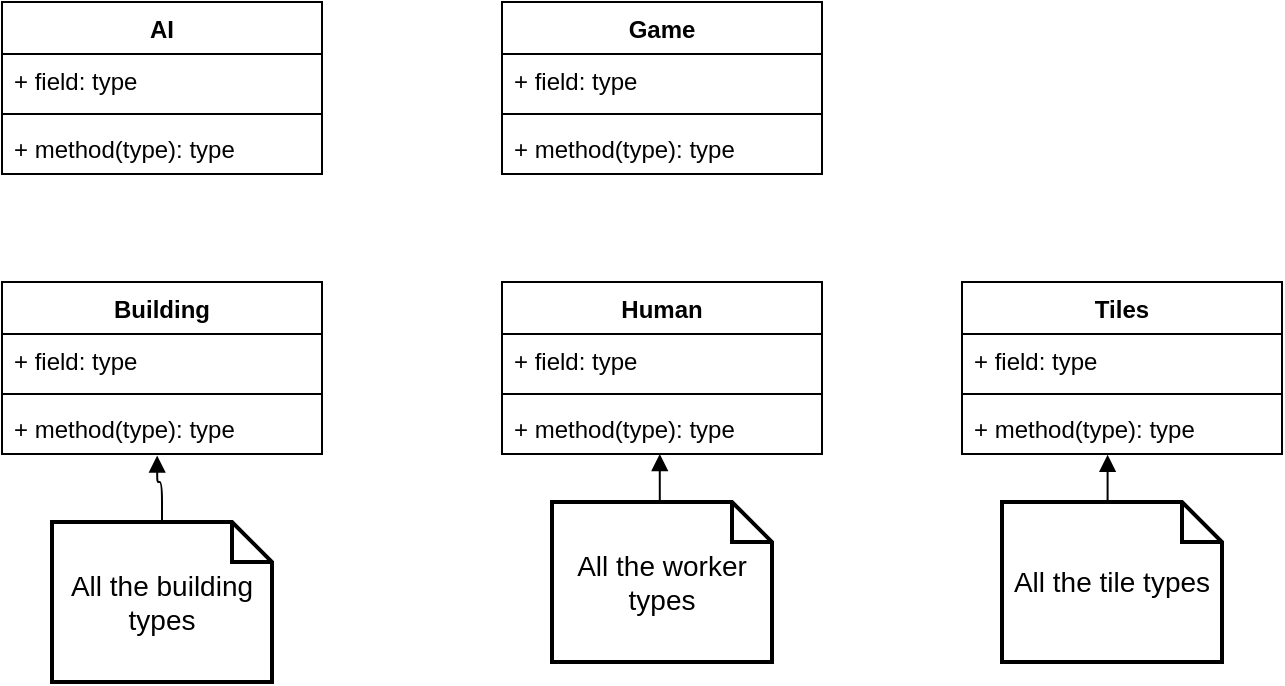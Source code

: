 <mxfile version="24.7.17">
  <diagram name="Page-1" id="8WHNU6xfpTryqe84KKCY">
    <mxGraphModel dx="1674" dy="875" grid="1" gridSize="10" guides="1" tooltips="1" connect="1" arrows="1" fold="1" page="1" pageScale="1" pageWidth="850" pageHeight="1100" background="none" math="0" shadow="0">
      <root>
        <mxCell id="0" />
        <mxCell id="1" parent="0" />
        <mxCell id="EJmpPD6O-zshhZG2h9Ho-422" value="AI" style="swimlane;fontStyle=1;align=center;verticalAlign=top;childLayout=stackLayout;horizontal=1;startSize=26;horizontalStack=0;resizeParent=1;resizeParentMax=0;resizeLast=0;collapsible=1;marginBottom=0;whiteSpace=wrap;html=1;labelBackgroundColor=none;rounded=0;" parent="1" vertex="1">
          <mxGeometry x="150" y="180" width="160" height="86" as="geometry" />
        </mxCell>
        <mxCell id="EJmpPD6O-zshhZG2h9Ho-423" value="+ field: type" style="text;strokeColor=none;fillColor=none;align=left;verticalAlign=top;spacingLeft=4;spacingRight=4;overflow=hidden;rotatable=0;points=[[0,0.5],[1,0.5]];portConstraint=eastwest;whiteSpace=wrap;html=1;labelBackgroundColor=none;rounded=0;" parent="EJmpPD6O-zshhZG2h9Ho-422" vertex="1">
          <mxGeometry y="26" width="160" height="26" as="geometry" />
        </mxCell>
        <mxCell id="EJmpPD6O-zshhZG2h9Ho-424" value="" style="line;strokeWidth=1;fillColor=none;align=left;verticalAlign=middle;spacingTop=-1;spacingLeft=3;spacingRight=3;rotatable=0;labelPosition=right;points=[];portConstraint=eastwest;labelBackgroundColor=none;rounded=0;" parent="EJmpPD6O-zshhZG2h9Ho-422" vertex="1">
          <mxGeometry y="52" width="160" height="8" as="geometry" />
        </mxCell>
        <mxCell id="EJmpPD6O-zshhZG2h9Ho-425" value="+ method(type): type" style="text;strokeColor=none;fillColor=none;align=left;verticalAlign=top;spacingLeft=4;spacingRight=4;overflow=hidden;rotatable=0;points=[[0,0.5],[1,0.5]];portConstraint=eastwest;whiteSpace=wrap;html=1;labelBackgroundColor=none;rounded=0;" parent="EJmpPD6O-zshhZG2h9Ho-422" vertex="1">
          <mxGeometry y="60" width="160" height="26" as="geometry" />
        </mxCell>
        <mxCell id="EJmpPD6O-zshhZG2h9Ho-426" value="Game" style="swimlane;fontStyle=1;align=center;verticalAlign=top;childLayout=stackLayout;horizontal=1;startSize=26;horizontalStack=0;resizeParent=1;resizeParentMax=0;resizeLast=0;collapsible=1;marginBottom=0;whiteSpace=wrap;html=1;labelBackgroundColor=none;rounded=0;" parent="1" vertex="1">
          <mxGeometry x="400" y="180" width="160" height="86" as="geometry" />
        </mxCell>
        <mxCell id="EJmpPD6O-zshhZG2h9Ho-427" value="+ field: type" style="text;strokeColor=none;fillColor=none;align=left;verticalAlign=top;spacingLeft=4;spacingRight=4;overflow=hidden;rotatable=0;points=[[0,0.5],[1,0.5]];portConstraint=eastwest;whiteSpace=wrap;html=1;labelBackgroundColor=none;rounded=0;" parent="EJmpPD6O-zshhZG2h9Ho-426" vertex="1">
          <mxGeometry y="26" width="160" height="26" as="geometry" />
        </mxCell>
        <mxCell id="EJmpPD6O-zshhZG2h9Ho-428" value="" style="line;strokeWidth=1;fillColor=none;align=left;verticalAlign=middle;spacingTop=-1;spacingLeft=3;spacingRight=3;rotatable=0;labelPosition=right;points=[];portConstraint=eastwest;labelBackgroundColor=none;rounded=0;" parent="EJmpPD6O-zshhZG2h9Ho-426" vertex="1">
          <mxGeometry y="52" width="160" height="8" as="geometry" />
        </mxCell>
        <mxCell id="EJmpPD6O-zshhZG2h9Ho-429" value="+ method(type): type" style="text;strokeColor=none;fillColor=none;align=left;verticalAlign=top;spacingLeft=4;spacingRight=4;overflow=hidden;rotatable=0;points=[[0,0.5],[1,0.5]];portConstraint=eastwest;whiteSpace=wrap;html=1;labelBackgroundColor=none;rounded=0;" parent="EJmpPD6O-zshhZG2h9Ho-426" vertex="1">
          <mxGeometry y="60" width="160" height="26" as="geometry" />
        </mxCell>
        <mxCell id="EJmpPD6O-zshhZG2h9Ho-430" value="Human" style="swimlane;fontStyle=1;align=center;verticalAlign=top;childLayout=stackLayout;horizontal=1;startSize=26;horizontalStack=0;resizeParent=1;resizeParentMax=0;resizeLast=0;collapsible=1;marginBottom=0;whiteSpace=wrap;html=1;labelBackgroundColor=none;rounded=0;" parent="1" vertex="1">
          <mxGeometry x="400" y="320" width="160" height="86" as="geometry" />
        </mxCell>
        <mxCell id="EJmpPD6O-zshhZG2h9Ho-431" value="+ field: type" style="text;strokeColor=none;fillColor=none;align=left;verticalAlign=top;spacingLeft=4;spacingRight=4;overflow=hidden;rotatable=0;points=[[0,0.5],[1,0.5]];portConstraint=eastwest;whiteSpace=wrap;html=1;labelBackgroundColor=none;rounded=0;" parent="EJmpPD6O-zshhZG2h9Ho-430" vertex="1">
          <mxGeometry y="26" width="160" height="26" as="geometry" />
        </mxCell>
        <mxCell id="EJmpPD6O-zshhZG2h9Ho-432" value="" style="line;strokeWidth=1;fillColor=none;align=left;verticalAlign=middle;spacingTop=-1;spacingLeft=3;spacingRight=3;rotatable=0;labelPosition=right;points=[];portConstraint=eastwest;labelBackgroundColor=none;rounded=0;" parent="EJmpPD6O-zshhZG2h9Ho-430" vertex="1">
          <mxGeometry y="52" width="160" height="8" as="geometry" />
        </mxCell>
        <mxCell id="EJmpPD6O-zshhZG2h9Ho-433" value="+ method(type): type" style="text;strokeColor=none;fillColor=none;align=left;verticalAlign=top;spacingLeft=4;spacingRight=4;overflow=hidden;rotatable=0;points=[[0,0.5],[1,0.5]];portConstraint=eastwest;whiteSpace=wrap;html=1;labelBackgroundColor=none;rounded=0;" parent="EJmpPD6O-zshhZG2h9Ho-430" vertex="1">
          <mxGeometry y="60" width="160" height="26" as="geometry" />
        </mxCell>
        <mxCell id="EJmpPD6O-zshhZG2h9Ho-434" value="Building" style="swimlane;fontStyle=1;align=center;verticalAlign=top;childLayout=stackLayout;horizontal=1;startSize=26;horizontalStack=0;resizeParent=1;resizeParentMax=0;resizeLast=0;collapsible=1;marginBottom=0;whiteSpace=wrap;html=1;labelBackgroundColor=none;rounded=0;" parent="1" vertex="1">
          <mxGeometry x="150" y="320" width="160" height="86" as="geometry" />
        </mxCell>
        <mxCell id="EJmpPD6O-zshhZG2h9Ho-435" value="+ field: type" style="text;strokeColor=none;fillColor=none;align=left;verticalAlign=top;spacingLeft=4;spacingRight=4;overflow=hidden;rotatable=0;points=[[0,0.5],[1,0.5]];portConstraint=eastwest;whiteSpace=wrap;html=1;labelBackgroundColor=none;rounded=0;" parent="EJmpPD6O-zshhZG2h9Ho-434" vertex="1">
          <mxGeometry y="26" width="160" height="26" as="geometry" />
        </mxCell>
        <mxCell id="EJmpPD6O-zshhZG2h9Ho-436" value="" style="line;strokeWidth=1;fillColor=none;align=left;verticalAlign=middle;spacingTop=-1;spacingLeft=3;spacingRight=3;rotatable=0;labelPosition=right;points=[];portConstraint=eastwest;labelBackgroundColor=none;rounded=0;" parent="EJmpPD6O-zshhZG2h9Ho-434" vertex="1">
          <mxGeometry y="52" width="160" height="8" as="geometry" />
        </mxCell>
        <mxCell id="EJmpPD6O-zshhZG2h9Ho-437" value="+ method(type): type" style="text;strokeColor=none;fillColor=none;align=left;verticalAlign=top;spacingLeft=4;spacingRight=4;overflow=hidden;rotatable=0;points=[[0,0.5],[1,0.5]];portConstraint=eastwest;whiteSpace=wrap;html=1;labelBackgroundColor=none;rounded=0;" parent="EJmpPD6O-zshhZG2h9Ho-434" vertex="1">
          <mxGeometry y="60" width="160" height="26" as="geometry" />
        </mxCell>
        <mxCell id="EJmpPD6O-zshhZG2h9Ho-438" value="All the worker types" style="shape=note;strokeWidth=2;fontSize=14;size=20;whiteSpace=wrap;html=1;labelBackgroundColor=none;rounded=0;" parent="1" vertex="1">
          <mxGeometry x="425" y="430" width="110.0" height="80" as="geometry" />
        </mxCell>
        <mxCell id="EJmpPD6O-zshhZG2h9Ho-439" value="Tiles" style="swimlane;fontStyle=1;align=center;verticalAlign=top;childLayout=stackLayout;horizontal=1;startSize=26;horizontalStack=0;resizeParent=1;resizeParentMax=0;resizeLast=0;collapsible=1;marginBottom=0;whiteSpace=wrap;html=1;labelBackgroundColor=none;rounded=0;" parent="1" vertex="1">
          <mxGeometry x="630" y="320" width="160" height="86" as="geometry" />
        </mxCell>
        <mxCell id="EJmpPD6O-zshhZG2h9Ho-440" value="+ field: type" style="text;strokeColor=none;fillColor=none;align=left;verticalAlign=top;spacingLeft=4;spacingRight=4;overflow=hidden;rotatable=0;points=[[0,0.5],[1,0.5]];portConstraint=eastwest;whiteSpace=wrap;html=1;labelBackgroundColor=none;rounded=0;" parent="EJmpPD6O-zshhZG2h9Ho-439" vertex="1">
          <mxGeometry y="26" width="160" height="26" as="geometry" />
        </mxCell>
        <mxCell id="EJmpPD6O-zshhZG2h9Ho-441" value="" style="line;strokeWidth=1;fillColor=none;align=left;verticalAlign=middle;spacingTop=-1;spacingLeft=3;spacingRight=3;rotatable=0;labelPosition=right;points=[];portConstraint=eastwest;labelBackgroundColor=none;rounded=0;" parent="EJmpPD6O-zshhZG2h9Ho-439" vertex="1">
          <mxGeometry y="52" width="160" height="8" as="geometry" />
        </mxCell>
        <mxCell id="EJmpPD6O-zshhZG2h9Ho-442" value="+ method(type): type" style="text;strokeColor=none;fillColor=none;align=left;verticalAlign=top;spacingLeft=4;spacingRight=4;overflow=hidden;rotatable=0;points=[[0,0.5],[1,0.5]];portConstraint=eastwest;whiteSpace=wrap;html=1;labelBackgroundColor=none;rounded=0;" parent="EJmpPD6O-zshhZG2h9Ho-439" vertex="1">
          <mxGeometry y="60" width="160" height="26" as="geometry" />
        </mxCell>
        <mxCell id="EJmpPD6O-zshhZG2h9Ho-443" style="edgeStyle=orthogonalEdgeStyle;rounded=0;orthogonalLoop=1;jettySize=auto;html=1;exitX=0.5;exitY=0;exitDx=0;exitDy=0;exitPerimeter=0;entryX=0.493;entryY=1;entryDx=0;entryDy=0;entryPerimeter=0;endArrow=block;endFill=1;" parent="1" source="EJmpPD6O-zshhZG2h9Ho-438" target="EJmpPD6O-zshhZG2h9Ho-433" edge="1">
          <mxGeometry relative="1" as="geometry" />
        </mxCell>
        <mxCell id="EJmpPD6O-zshhZG2h9Ho-444" value="All the tile types" style="shape=note;strokeWidth=2;fontSize=14;size=20;whiteSpace=wrap;html=1;labelBackgroundColor=none;rounded=0;" parent="1" vertex="1">
          <mxGeometry x="650" y="430" width="110.0" height="80" as="geometry" />
        </mxCell>
        <mxCell id="EJmpPD6O-zshhZG2h9Ho-445" style="edgeStyle=orthogonalEdgeStyle;rounded=0;orthogonalLoop=1;jettySize=auto;html=1;exitX=0.5;exitY=0;exitDx=0;exitDy=0;exitPerimeter=0;entryX=0.455;entryY=1.015;entryDx=0;entryDy=0;entryPerimeter=0;endArrow=block;endFill=1;" parent="1" source="EJmpPD6O-zshhZG2h9Ho-444" target="EJmpPD6O-zshhZG2h9Ho-442" edge="1">
          <mxGeometry relative="1" as="geometry" />
        </mxCell>
        <mxCell id="EJmpPD6O-zshhZG2h9Ho-446" value="All the building types" style="shape=note;strokeWidth=2;fontSize=14;size=20;whiteSpace=wrap;html=1;labelBackgroundColor=none;rounded=0;" parent="1" vertex="1">
          <mxGeometry x="175" y="440" width="110.0" height="80" as="geometry" />
        </mxCell>
        <mxCell id="EJmpPD6O-zshhZG2h9Ho-447" style="edgeStyle=orthogonalEdgeStyle;orthogonalLoop=1;jettySize=auto;html=1;entryX=0.485;entryY=1.031;entryDx=0;entryDy=0;entryPerimeter=0;endArrow=block;endFill=1;" parent="1" source="EJmpPD6O-zshhZG2h9Ho-446" target="EJmpPD6O-zshhZG2h9Ho-437" edge="1">
          <mxGeometry relative="1" as="geometry" />
        </mxCell>
      </root>
    </mxGraphModel>
  </diagram>
</mxfile>
